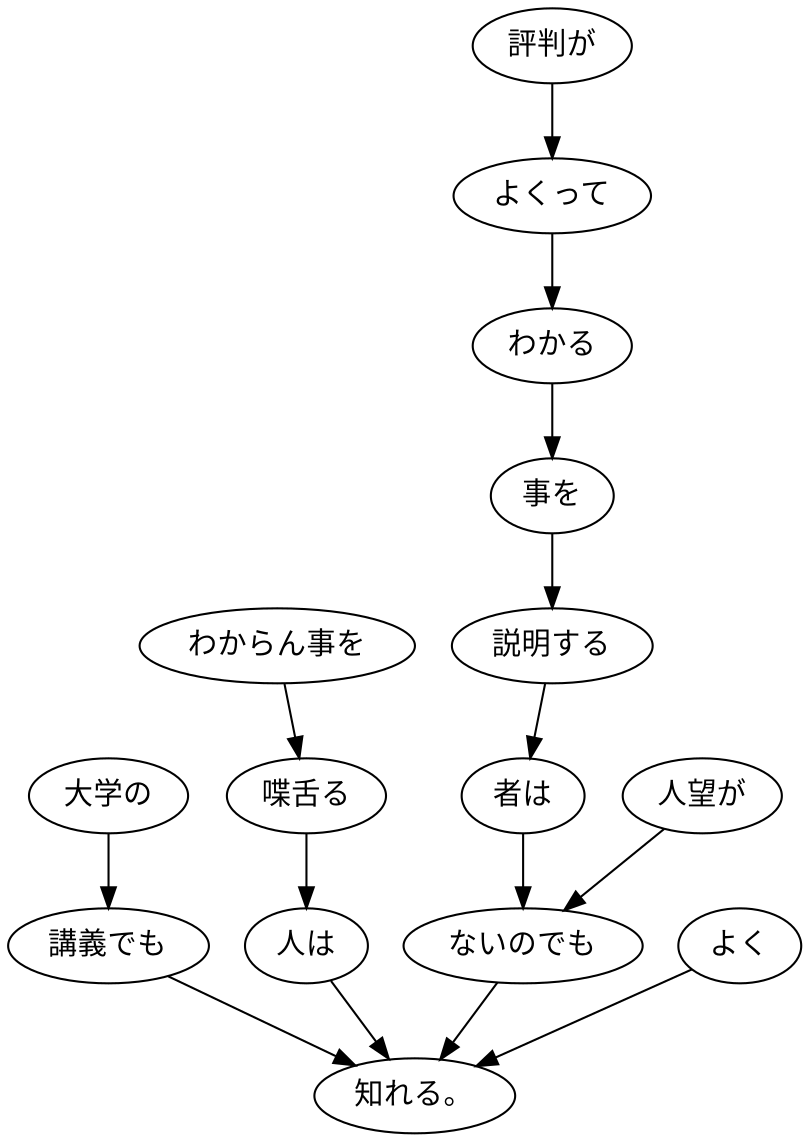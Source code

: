 digraph graph5840 {
	node0 [label="大学の"];
	node1 [label="講義でも"];
	node2 [label="わからん事を"];
	node3 [label="喋舌る"];
	node4 [label="人は"];
	node5 [label="評判が"];
	node6 [label="よくって"];
	node7 [label="わかる"];
	node8 [label="事を"];
	node9 [label="説明する"];
	node10 [label="者は"];
	node11 [label="人望が"];
	node12 [label="ないのでも"];
	node13 [label="よく"];
	node14 [label="知れる。"];
	node0 -> node1;
	node1 -> node14;
	node2 -> node3;
	node3 -> node4;
	node4 -> node14;
	node5 -> node6;
	node6 -> node7;
	node7 -> node8;
	node8 -> node9;
	node9 -> node10;
	node10 -> node12;
	node11 -> node12;
	node12 -> node14;
	node13 -> node14;
}

